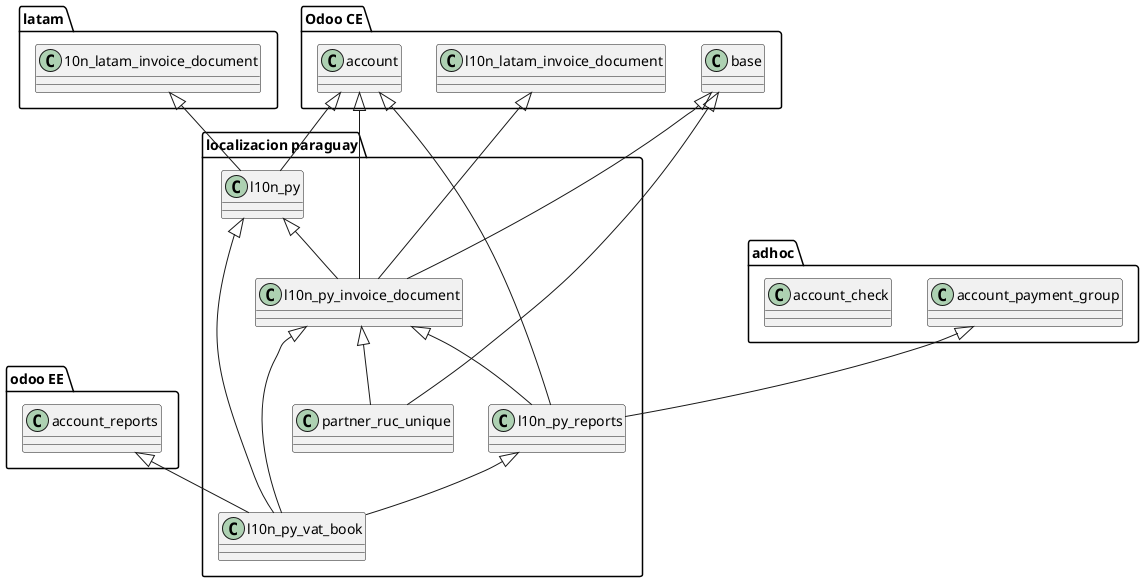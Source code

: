 @startuml

package "odoo EE" {
class account_reports
}

package "Odoo CE" {
    class base
    class account
    class l10n_latam_invoice_document
}

package "latam" {
    class 10n_latam_invoice_document
}

package "localizacion paraguay" {
    class l10n_py
    class l10n_py_invoice_document
    class l10n_py_reports
    class l10n_py_vat_book
    class partner_ruc_unique
}

package "adhoc" {
    class account_payment_group
    class account_check
}

10n_latam_invoice_document <|-- l10n_py
account <|-- l10n_py

base <|--- l10n_py_invoice_document
l10n_py <|-- l10n_py_invoice_document
account <|--- l10n_py_invoice_document
l10n_latam_invoice_document <|-- l10n_py_invoice_document

account <|-- l10n_py_reports
l10n_py_invoice_document <|-- l10n_py_reports
account_payment_group <|-- l10n_py_reports

l10n_py <|-- l10n_py_vat_book
l10n_py_reports <|-- l10n_py_vat_book
l10n_py_invoice_document <|-- l10n_py_vat_book
account_reports <|-- l10n_py_vat_book

base <|-- partner_ruc_unique
l10n_py_invoice_document <|-- partner_ruc_unique

@enduml
